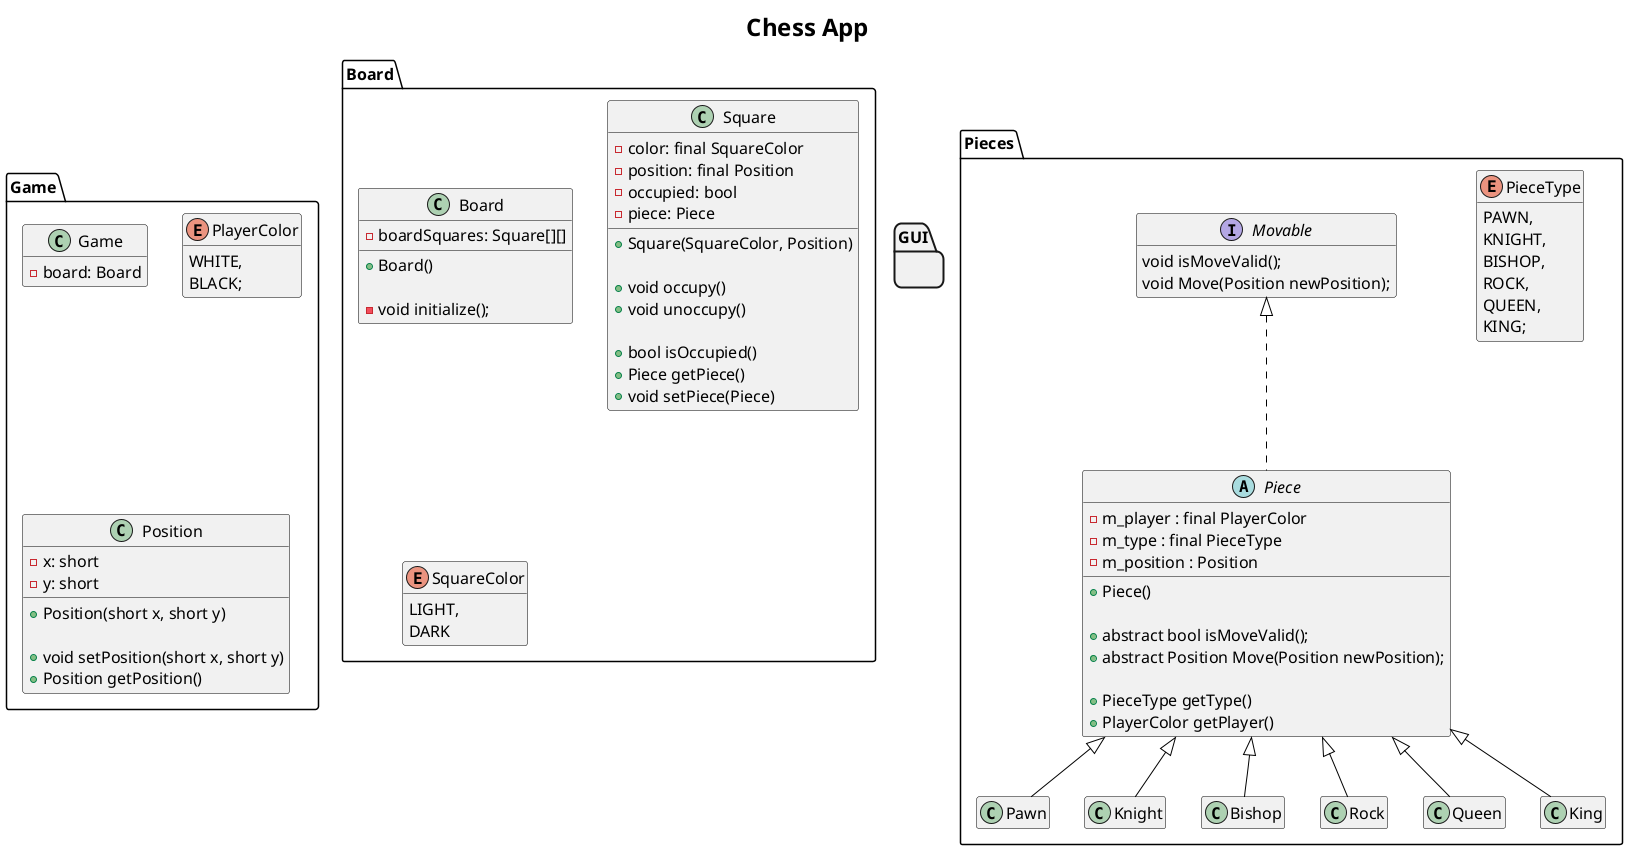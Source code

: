 @startuml Chess App


skinparam DefaultFontName Arial
skinparam DefaultFontSize 16
skinparam DefaultFontStyle bold
skinparam ClassBorderColor black
skinparam SequenceMessageAlignment center
skinparam ArrowThickness 1
skinparam ArrowColor #black
hide empty members

skinparam titleBorderRoundCorner 15
skinparam titleBorderThickness 2
skinparam TitleFontSize 24

title Chess App



package Game {
    class Game {
        -board: Board
    }

    enum PlayerColor {
        WHITE,
        BLACK;
    }


    class Position {
        -x: short
        -y: short

        +Position(short x, short y)
        
        +void setPosition(short x, short y)
        +Position getPosition()
    }
}



package Board {
    class Board {
        -boardSquares: Square[][]

        +Board()

        -void initialize();
    }

    class Square {
        -color: final SquareColor
        -position: final Position
        -occupied: bool
        -piece: Piece

        +Square(SquareColor, Position)

        +void occupy()
        +void unoccupy()

        +bool isOccupied()
        +Piece getPiece()
        +void setPiece(Piece)
    }


    enum SquareColor{
        LIGHT,
        DARK
    }
}



package GUI {
    
}



package Pieces {
    enum PieceType {
        PAWN,
        KNIGHT,
        BISHOP,
        ROCK,
        QUEEN,
        KING;
    }

    abstract class Piece implements Movable {
        -m_player : final PlayerColor
        -m_type : final PieceType
        -m_position : Position
        
        +Piece()
        
        +abstract bool isMoveValid();
        +abstract Position Move(Position newPosition);

        +PieceType getType()
        +PlayerColor getPlayer()
    }

    interface Movable {
        void isMoveValid();
        void Move(Position newPosition);
    }

    class Pawn extends Piece {

    }

    class Knight extends Piece {

    }

    class Bishop extends Piece {
        
    }

    class Rock extends Piece {

    }

    class Queen extends Piece {

    }

    class King extends Piece {
        
    }
}



@enduml
